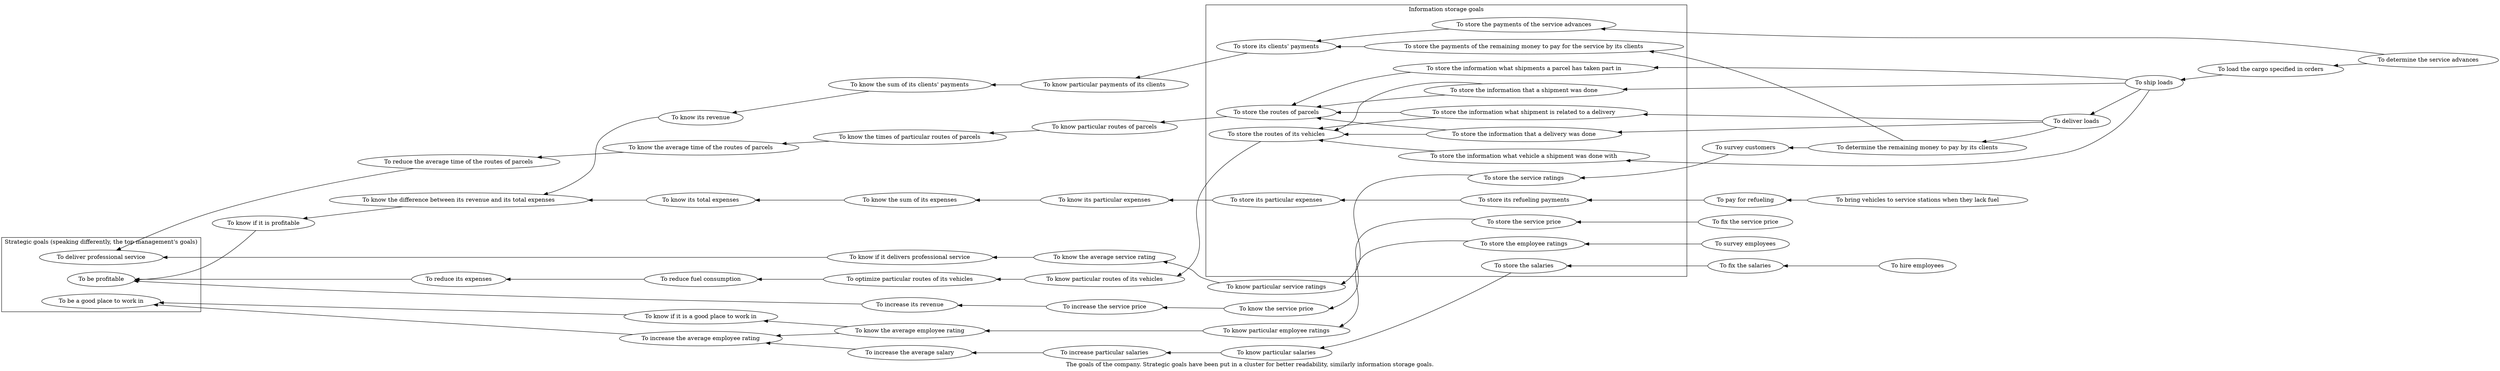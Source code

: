 digraph {
    label="The goals of the company. Strategic goals have been put in a cluster for better readability, similarly information storage goals."
    // " A node with a solid border means the top management's goal, a node with a dashed border means the finance department's goal, a node with a dotted border means the IT department's goal, a node with a bold border means the transportation department's goal, a node with diagonals means the human resources department's goal, and a filled node means the customer service department's goal."
    // ranksep="1"
    rankdir="RL"

    subgraph strategic_goals {
        label="Strategic goals (speaking differently, the top management's goals)"
        cluster="true"

        profitability
            [label="To be profitable"]
            // [label="responsibility=top management"]

        professional_service_delivery
            [label="To deliver professional service"]
            // [label="responsibility=top management"]

        good_place_to_work
            [label="To be a good place to work in"]
            // [label="responsibility=top management"]
    }

    profitability_knowledge
        [label="To know if it is profitable"]
        // [label="responsibility=finance department"]
    profitability_knowledge -> profitability

    expenses_revenue_difference_knowledge
        [label="To know the difference between its revenue and its total expenses"]
        // [label="responsibility=finance department"]
    expenses_revenue_difference_knowledge -> profitability_knowledge

    revenue_knowledge
        [label="To know its revenue"]
        // [label="responsibility=finance department"]
    revenue_knowledge -> expenses_revenue_difference_knowledge

    revenue_increase
        [label="To increase its revenue"]
        // [label="responsibility=finance department"]
    revenue_increase -> profitability

    clients_payments_sum_knowledge
        [label="To know the sum of its clients' payments"]
        // [label="responsibility=finance department"]
    clients_payments_sum_knowledge -> revenue_knowledge

    particular_clients_payments_knowledge
        [label="To know particular payments of its clients"]
        // [label="responsibility=finance department"]
    particular_clients_payments_knowledge -> clients_payments_sum_knowledge

    expenses_knowledge
        [label="To know its total expenses"]
        // [label="responsibility=finance department"]
    expenses_knowledge -> expenses_revenue_difference_knowledge

    expenses_sum_knowledge
        [label="To know the sum of its expenses"]
        // [label="responsibility=finance department"]
    expenses_sum_knowledge -> expenses_knowledge

    particular_expenses_knowledge
        [label="To know its particular expenses"]
        // [label="responsibility=finance department"]
    particular_expenses_knowledge -> expenses_sum_knowledge

    customers_surveying
        [label="To survey customers"]
        // [label="responsibility=customer service department"]
    customers_surveying -> service_ratings_storage

    remaining_money_to_pay_for_the_service_payments_determination
        [label="To determine the remaining money to pay by its clients"]
        // [label="responsibility=finance department"]
    remaining_money_to_pay_for_the_service_payments_determination -> customers_surveying
    remaining_money_to_pay_for_the_service_payments_determination -> remaining_money_to_pay_for_the_service_payments_storage

    service_advance_determination
        [label="To determine the service advances"]
        // [label="responsibility=finance department"]
    service_advance_determination -> loads
    service_advance_determination -> service_advance_payments_storage

    service_price_fixing
        [label="To fix the service price"]
        // [label="responsibility=customer service department"]
    service_price_fixing -> service_price_storage

    service_price_increase
        [label="To increase the service price"]
        // [label="responsibility=finance department"]
    service_price_increase -> revenue_increase

    salaries_fixing
        [label="To fix the salaries"]
        // [label="responsibility=human resources department"]
    salaries_fixing -> salaries_storage

    employee_hiring
        [label="To hire employees"]
        // [label="responsibility=human resources department"]
    employee_hiring -> salaries_fixing

    expenses_reduction
        [label="To reduce its expenses"]
        // [label="responsibility=finance department"]
    expenses_reduction -> profitability

    subgraph information_storage_goals {
        label="Information storage goals"
        cluster=true

        refueling_payments_storage
            [label="To store its refueling payments"]
            // [label="responsibility=it department"]

        particular_expenses_storage
            [label="To store its particular expenses"]
            // [label="responsibility=it department"]

        clients_payments_storage
            [label="To store its clients' payments"]
            // [label="responsibility=it department"]

        service_advance_payments_storage
            [label="To store the payments of the service advances"]
            // [label="responsibility=it department"]

        remaining_money_to_pay_for_the_service_payments_storage
            [label="To store the payments of the remaining money to pay for the service by its clients"]
            // [label="responsibility=it department"]

        service_price_storage
            [label="To store the service price"]
            // [label="responsibility=it department"]

        delivery_information_storage
            [label="To store the information that a delivery was done"]
            // [label="responsibility=it department"]

        shipment_delivery_relation_storage
            [label="To store the information what shipment is related to a delivery"]
            // [label="responsibility=it department"]

        shipment_information_storage
            [label="To store the information that a shipment was done"]
            // [label="responsibility=it department"]

        vehicles_routes_storage
            [label="To store the routes of its vehicles"]
            // [label="responsibility=it department"]

        service_ratings_storage
            [label="To store the service ratings"]
            // [label="responsibility=it department"]

        employee_ratings_storage
            [label="To store the employee ratings"]
            // [label="responsibility=it department"]

        salaries_storage
            [label="To store the salaries"]
            // [label="responsibility=it department"]

        parcels_routes_storage
            [label="To store the routes of parcels"]
            // [label="responsibility=it department"]

        shipment_vehicle_storage
            [label="To store the information what vehicle a shipment was done with"]
            // [label="responsibility=it department"]

        parcel_shipments_storage
            [label="To store the information what shipments a parcel has taken part in"]
    }

    remaining_money_to_pay_for_the_service_payments_storage -> clients_payments_storage
    service_advance_payments_storage -> clients_payments_storage
    parcel_shipments_storage -> parcels_routes_storage
    shipments -> parcel_shipments_storage
    clients_payments_storage -> particular_clients_payments_knowledge
    refueling_payments_storage -> particular_expenses_storage
    delivery_information_storage -> parcels_routes_storage
    delivery_information_storage -> vehicles_routes_storage
    shipment_delivery_relation_storage -> parcels_routes_storage
    shipment_delivery_relation_storage -> vehicles_routes_storage
    parcels_routes_storage -> particular_parcels_routes_knowledge
    particular_expenses_storage -> particular_expenses_knowledge
    service_price_storage -> service_price_knowledge
    vehicles_routes_storage -> vehicles_particular_routes_knowledge
    service_ratings_storage -> particular_service_ratings_knowledge
    employee_ratings_storage -> particular_employee_ratings_knowledge
    salaries_storage -> particular_salaries_knowledge
    shipment_information_storage -> vehicles_routes_storage
    shipment_vehicle_storage -> vehicles_routes_storage
    shipment_information_storage -> parcels_routes_storage

    service_price_knowledge
        [label="To know the service price"]
        // [label="responsibility=customer service department"]
    service_price_knowledge -> service_price_increase

    refueling_payments
        [label="To pay for refueling"]
        // [label="responsibility=transportation department"]
    refueling_payments -> refueling_payments_storage

    vehicle_service_stations_bringing
        [label="To bring vehicles to service stations when they lack fuel"]
        // [label="responsibility=transportation department"]
    vehicle_service_stations_bringing -> refueling_payments

    loads
        [label="To load the cargo specified in orders"]
        // [label="responsibility=transportation department"]
    loads -> shipments

    shipments
        [label="To ship loads"]
        // [label="responsibility=transportation department"]
    shipments -> deliveries
    shipments -> shipment_information_storage
    shipments -> shipment_vehicle_storage

    deliveries
        [label="To deliver loads"]
        // [label="responsibility=transportation department"]
    deliveries -> remaining_money_to_pay_for_the_service_payments_determination
    deliveries -> delivery_information_storage
    deliveries -> shipment_delivery_relation_storage

    fuel_consumption_reduction
        [label="To reduce fuel consumption"]
        // [label="responsibility=transportation department"]
    fuel_consumption_reduction -> expenses_reduction

    particular_parcels_routes_times_knowledge
        [label="To know the times of particular routes of parcels"]
        // [label="responsibility=transportation department"]
    particular_parcels_routes_times_knowledge -> average_parcel_route_time_knowledge

    average_parcel_route_time_knowledge
        [label="To know the average time of the routes of parcels"]
        // [label="responsibility=transportation department"]
    average_parcel_route_time_knowledge -> average_parcel_route_time_reduction

    average_parcel_route_time_reduction
        [label="To reduce the average time of the routes of parcels"]
        // [label="responsibility=transportation department"]
    average_parcel_route_time_reduction -> professional_service_delivery

    vehicles_particular_routes_optimization
        [label="To optimize particular routes of its vehicles"]
        // [label="responsibility=transportation department"]
    vehicles_particular_routes_optimization -> fuel_consumption_reduction

    vehicles_particular_routes_knowledge
        [label="To know particular routes of its vehicles"]
        // [label="responsibility=transportation department"]
    vehicles_particular_routes_knowledge -> vehicles_particular_routes_optimization

    particular_parcels_routes_knowledge
        [label="To know particular routes of parcels"]
    particular_parcels_routes_knowledge -> particular_parcels_routes_times_knowledge

    employees_surveying
        [label="To survey employees"]
        // [label="responsibility=human resources department"]
    employees_surveying -> employee_ratings_storage

    average_employee_rating_knowledge
        [label="To know the average employee rating"]
        // [label="responsibility=human resources department"]
    average_employee_rating_knowledge -> average_employee_rating_increase
    average_employee_rating_knowledge -> good_place_to_work_knowledge

    particular_employee_ratings_knowledge
        [label="To know particular employee ratings"]
        // [label="responsibility=human resources department"]
    particular_employee_ratings_knowledge -> average_employee_rating_knowledge

    average_employee_rating_increase
        [label="To increase the average employee rating"]
        // [label="responsibility=human resources department"]
    average_employee_rating_increase -> good_place_to_work

    good_place_to_work_knowledge
        [label="To know if it is a good place to work in"]
        // [label="responsibility=human resources department"]
    good_place_to_work_knowledge -> good_place_to_work

    average_salary_increase
        [label="To increase the average salary"]
        // [label="responsibility=human resources department"]
    average_salary_increase -> average_employee_rating_increase

    particular_salaries_increase
        [label="To increase particular salaries"]
        // [label="responsibility=human resources department"]
    particular_salaries_increase -> average_salary_increase

    particular_salaries_knowledge
        [label="To know particular salaries"]
        // [label="responsibility=human resources department"]
    particular_salaries_knowledge -> particular_salaries_increase

    average_service_rating_knowledge
        [label="To know the average service rating"]
        // [label="responsibility=customer service department"]
    average_service_rating_knowledge -> professional_service_delivery_knowledge

    particular_service_ratings_knowledge
        [label="To know particular service ratings"]
        // [label="responsibility=customer service department"]
    particular_service_ratings_knowledge -> average_service_rating_knowledge

    professional_service_delivery_knowledge
        [label="To know if it delivers professional service"]
        // [label="responsibility=customer service department"]
    professional_service_delivery_knowledge -> professional_service_delivery
}
